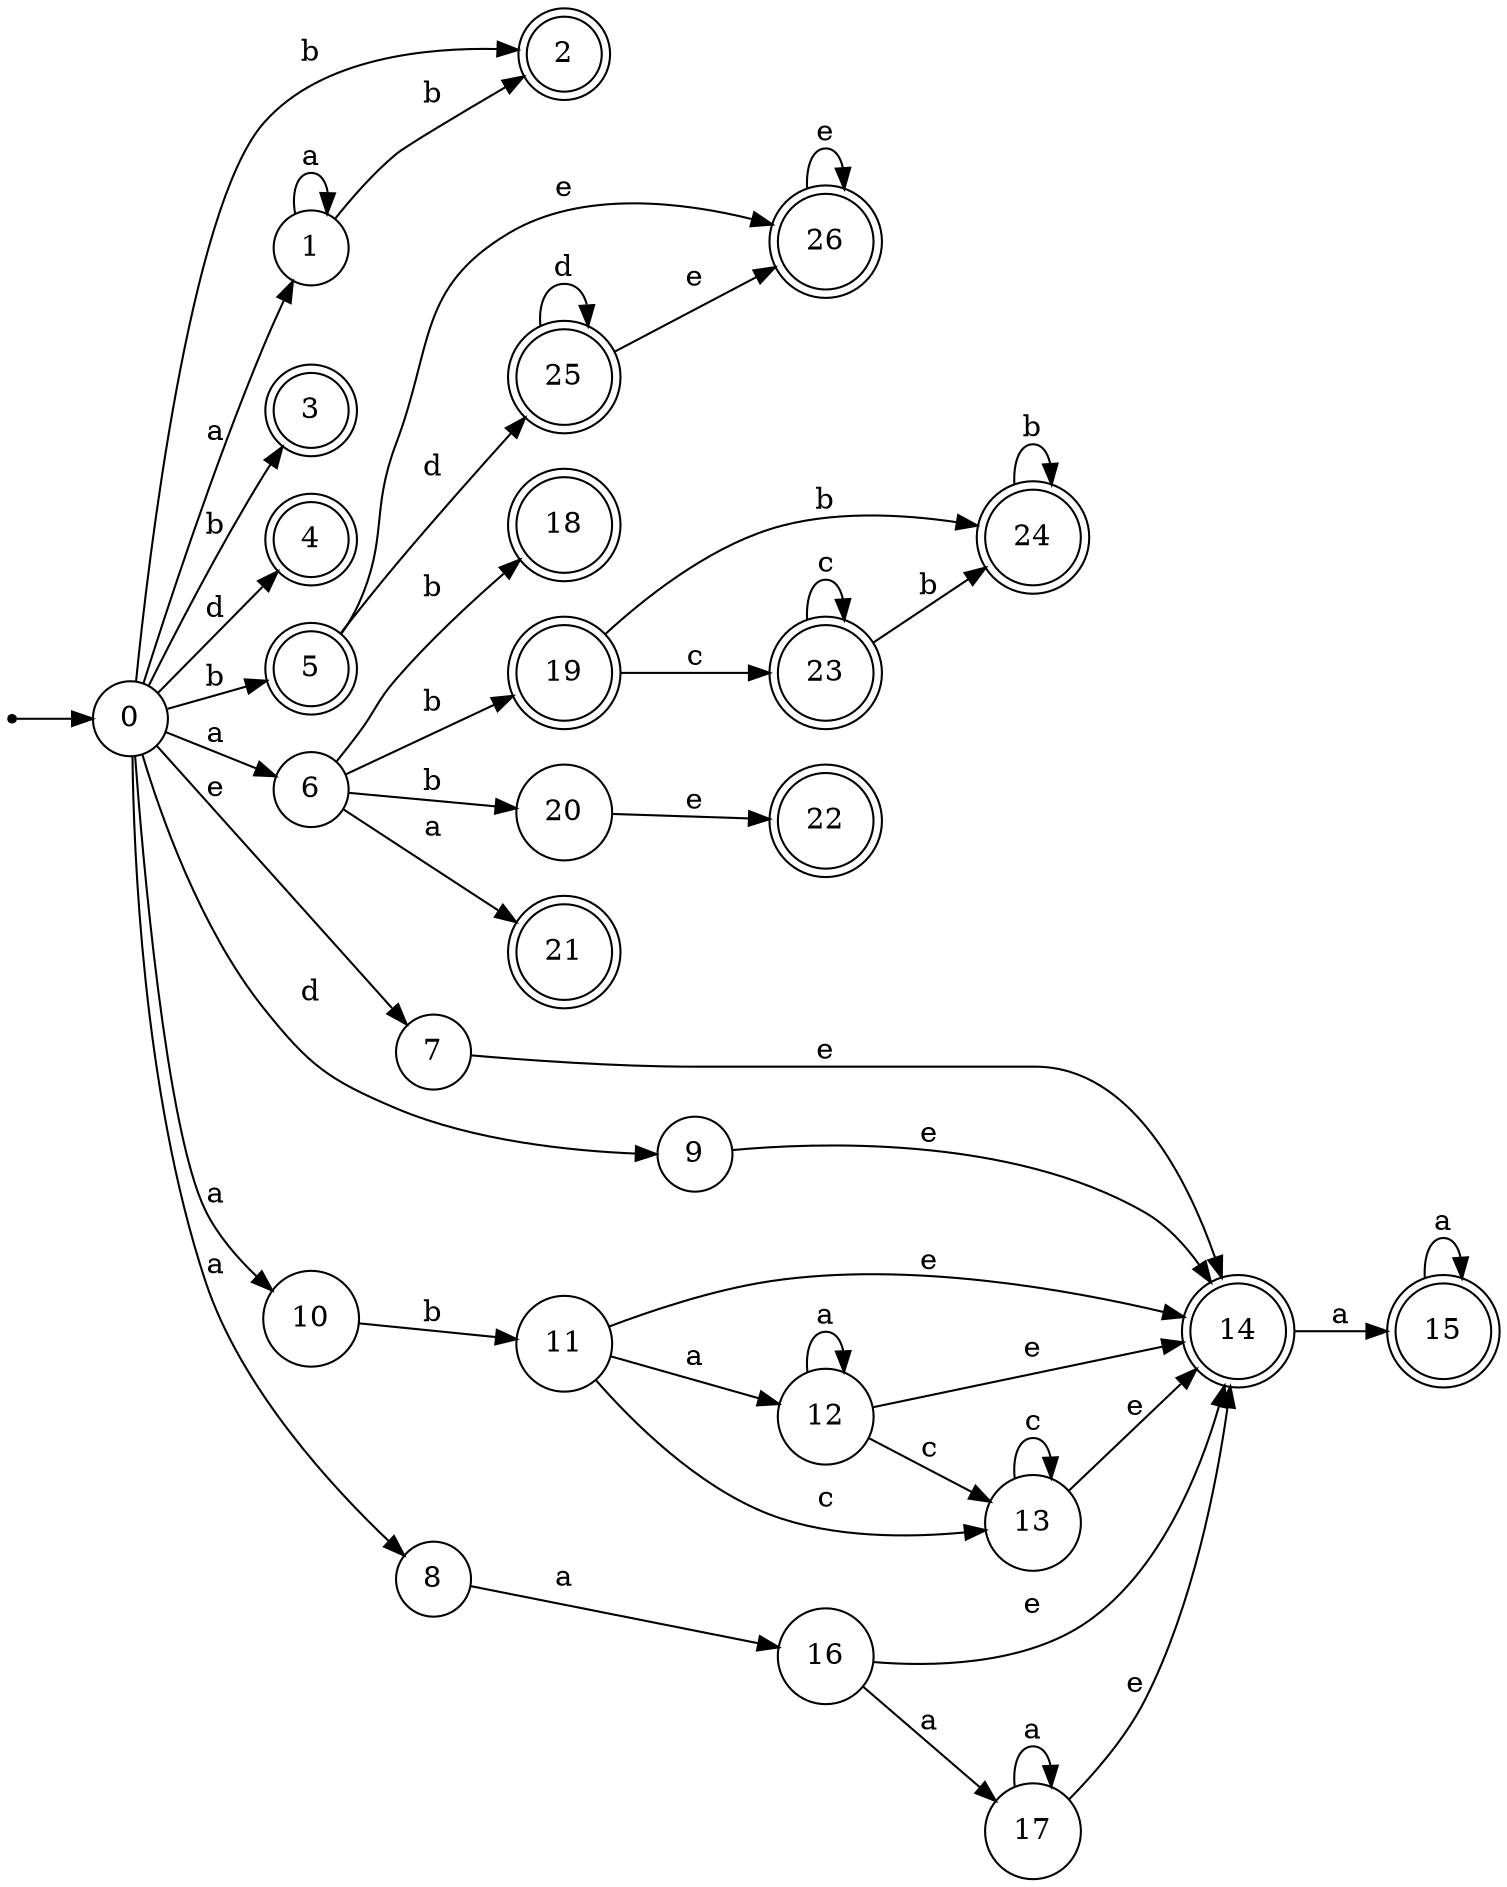 digraph finite_state_machine {
rankdir=LR;
size="20,20";
node [shape = point]; "dummy0"
node [shape = circle]; "0";
"dummy0" -> "0";
node [shape = circle]; "1";
node [shape = doublecircle]; "2";node [shape = doublecircle]; "3";node [shape = doublecircle]; "4";node [shape = doublecircle]; "5";node [shape = circle]; "6";
node [shape = circle]; "7";
node [shape = circle]; "8";
node [shape = circle]; "9";
node [shape = circle]; "10";
node [shape = circle]; "11";
node [shape = circle]; "12";
node [shape = circle]; "13";
node [shape = doublecircle]; "14";node [shape = doublecircle]; "15";node [shape = circle]; "16";
node [shape = circle]; "17";
node [shape = doublecircle]; "18";node [shape = doublecircle]; "19";node [shape = circle]; "20";
node [shape = doublecircle]; "21";node [shape = doublecircle]; "22";node [shape = doublecircle]; "23";node [shape = doublecircle]; "24";node [shape = doublecircle]; "25";node [shape = doublecircle]; "26";"0" -> "8" [label = "a"];
 "0" -> "1" [label = "a"];
 "0" -> "10" [label = "a"];
 "0" -> "6" [label = "a"];
 "0" -> "2" [label = "b"];
 "0" -> "3" [label = "b"];
 "0" -> "5" [label = "b"];
 "0" -> "9" [label = "d"];
 "0" -> "4" [label = "d"];
 "0" -> "7" [label = "e"];
 "10" -> "11" [label = "b"];
 "11" -> "12" [label = "a"];
 "11" -> "13" [label = "c"];
 "11" -> "14" [label = "e"];
 "14" -> "15" [label = "a"];
 "15" -> "15" [label = "a"];
 "13" -> "13" [label = "c"];
 "13" -> "14" [label = "e"];
 "12" -> "12" [label = "a"];
 "12" -> "13" [label = "c"];
 "12" -> "14" [label = "e"];
 "9" -> "14" [label = "e"];
 "8" -> "16" [label = "a"];
 "16" -> "17" [label = "a"];
 "16" -> "14" [label = "e"];
 "17" -> "17" [label = "a"];
 "17" -> "14" [label = "e"];
 "7" -> "14" [label = "e"];
 "6" -> "18" [label = "b"];
 "6" -> "19" [label = "b"];
 "6" -> "20" [label = "b"];
 "6" -> "21" [label = "a"];
 "20" -> "22" [label = "e"];
 "19" -> "23" [label = "c"];
 "19" -> "24" [label = "b"];
 "24" -> "24" [label = "b"];
 "23" -> "23" [label = "c"];
 "23" -> "24" [label = "b"];
 "5" -> "25" [label = "d"];
 "5" -> "26" [label = "e"];
 "26" -> "26" [label = "e"];
 "25" -> "25" [label = "d"];
 "25" -> "26" [label = "e"];
 "1" -> "1" [label = "a"];
 "1" -> "2" [label = "b"];
 }
